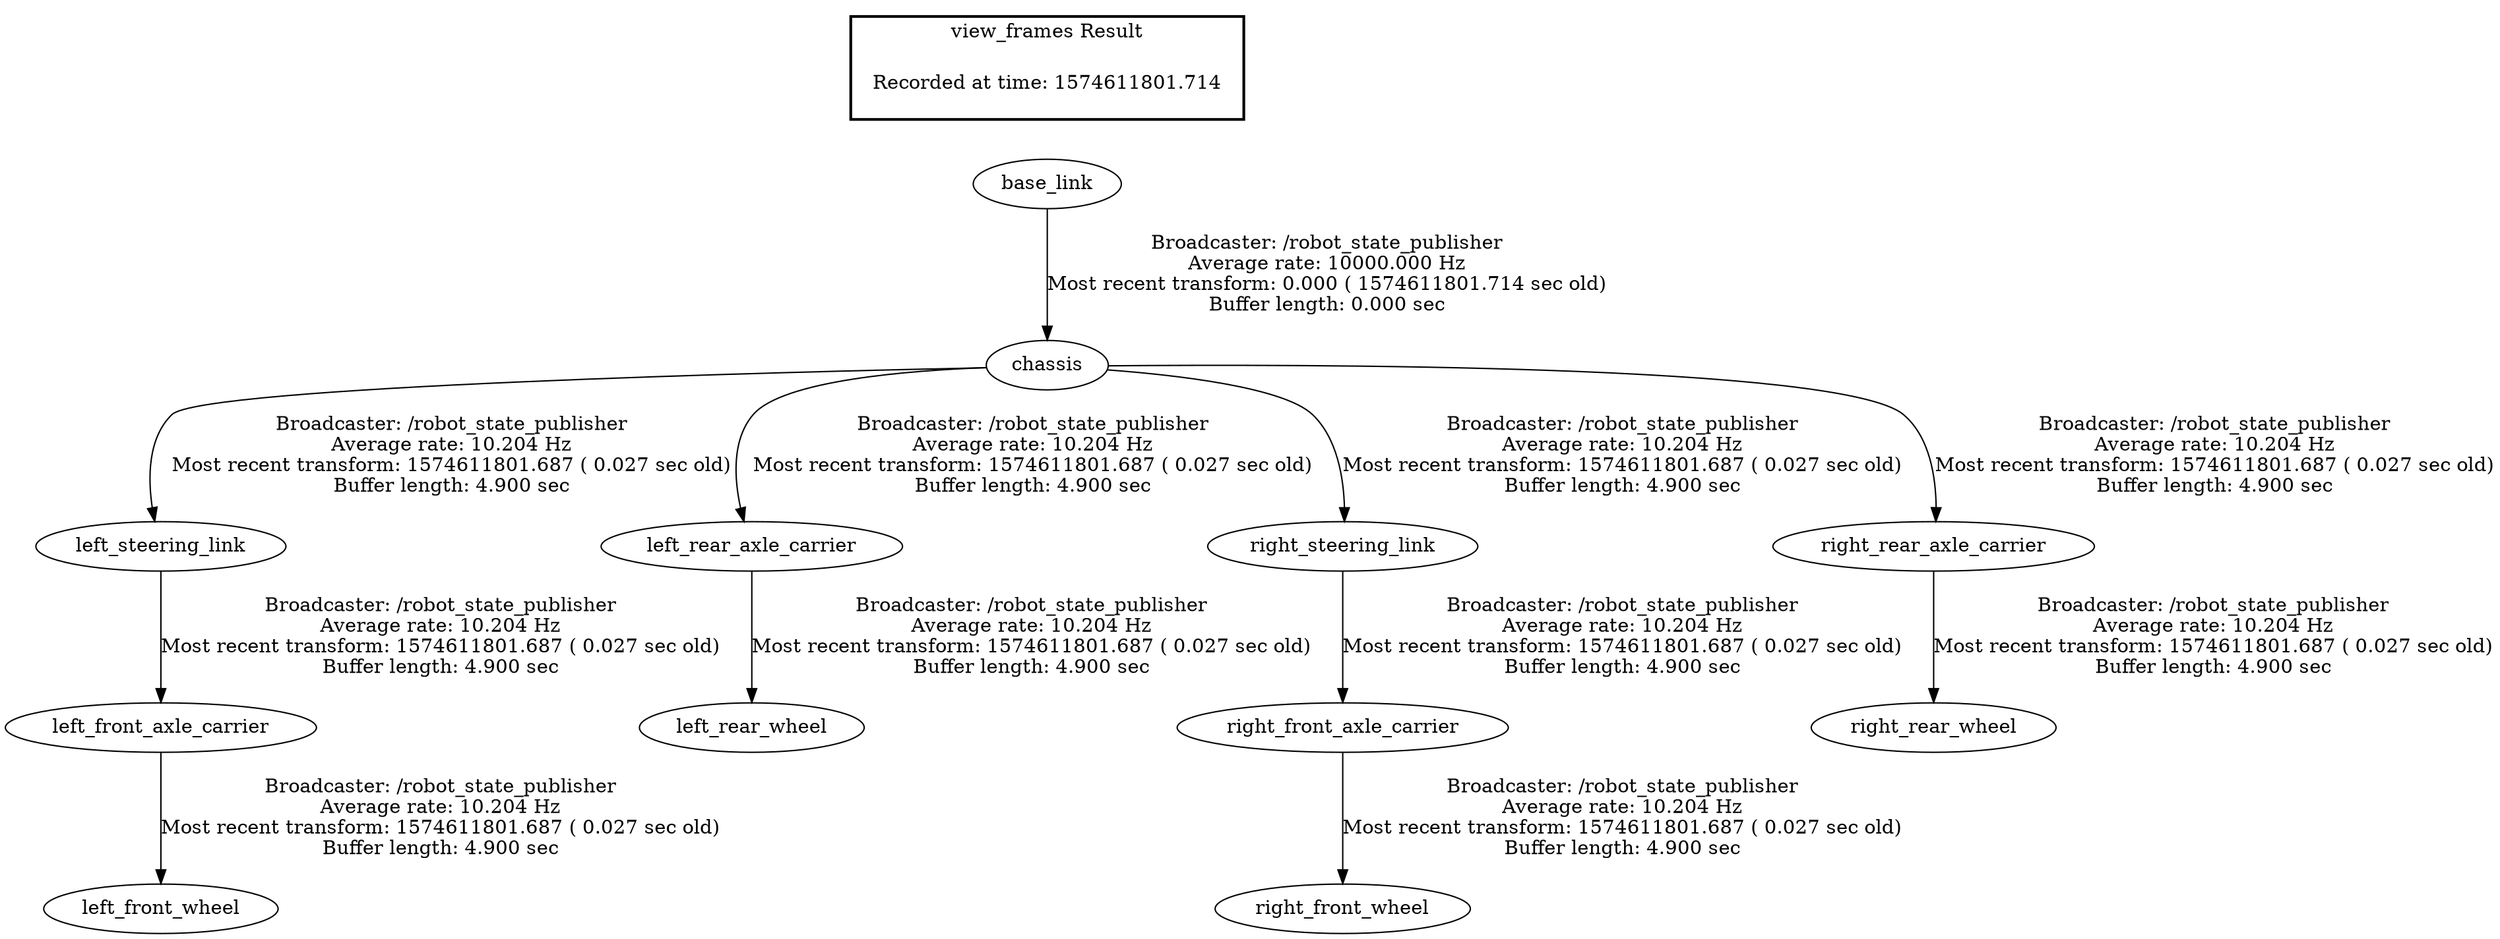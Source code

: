 digraph G {
"base_link" -> "chassis"[label="Broadcaster: /robot_state_publisher\nAverage rate: 10000.000 Hz\nMost recent transform: 0.000 ( 1574611801.714 sec old)\nBuffer length: 0.000 sec\n"];
"left_front_axle_carrier" -> "left_front_wheel"[label="Broadcaster: /robot_state_publisher\nAverage rate: 10.204 Hz\nMost recent transform: 1574611801.687 ( 0.027 sec old)\nBuffer length: 4.900 sec\n"];
"left_steering_link" -> "left_front_axle_carrier"[label="Broadcaster: /robot_state_publisher\nAverage rate: 10.204 Hz\nMost recent transform: 1574611801.687 ( 0.027 sec old)\nBuffer length: 4.900 sec\n"];
"chassis" -> "left_steering_link"[label="Broadcaster: /robot_state_publisher\nAverage rate: 10.204 Hz\nMost recent transform: 1574611801.687 ( 0.027 sec old)\nBuffer length: 4.900 sec\n"];
"left_rear_axle_carrier" -> "left_rear_wheel"[label="Broadcaster: /robot_state_publisher\nAverage rate: 10.204 Hz\nMost recent transform: 1574611801.687 ( 0.027 sec old)\nBuffer length: 4.900 sec\n"];
"chassis" -> "left_rear_axle_carrier"[label="Broadcaster: /robot_state_publisher\nAverage rate: 10.204 Hz\nMost recent transform: 1574611801.687 ( 0.027 sec old)\nBuffer length: 4.900 sec\n"];
"right_front_axle_carrier" -> "right_front_wheel"[label="Broadcaster: /robot_state_publisher\nAverage rate: 10.204 Hz\nMost recent transform: 1574611801.687 ( 0.027 sec old)\nBuffer length: 4.900 sec\n"];
"right_steering_link" -> "right_front_axle_carrier"[label="Broadcaster: /robot_state_publisher\nAverage rate: 10.204 Hz\nMost recent transform: 1574611801.687 ( 0.027 sec old)\nBuffer length: 4.900 sec\n"];
"chassis" -> "right_steering_link"[label="Broadcaster: /robot_state_publisher\nAverage rate: 10.204 Hz\nMost recent transform: 1574611801.687 ( 0.027 sec old)\nBuffer length: 4.900 sec\n"];
"right_rear_axle_carrier" -> "right_rear_wheel"[label="Broadcaster: /robot_state_publisher\nAverage rate: 10.204 Hz\nMost recent transform: 1574611801.687 ( 0.027 sec old)\nBuffer length: 4.900 sec\n"];
"chassis" -> "right_rear_axle_carrier"[label="Broadcaster: /robot_state_publisher\nAverage rate: 10.204 Hz\nMost recent transform: 1574611801.687 ( 0.027 sec old)\nBuffer length: 4.900 sec\n"];
edge [style=invis];
 subgraph cluster_legend { style=bold; color=black; label ="view_frames Result";
"Recorded at time: 1574611801.714"[ shape=plaintext ] ;
 }->"base_link";
}